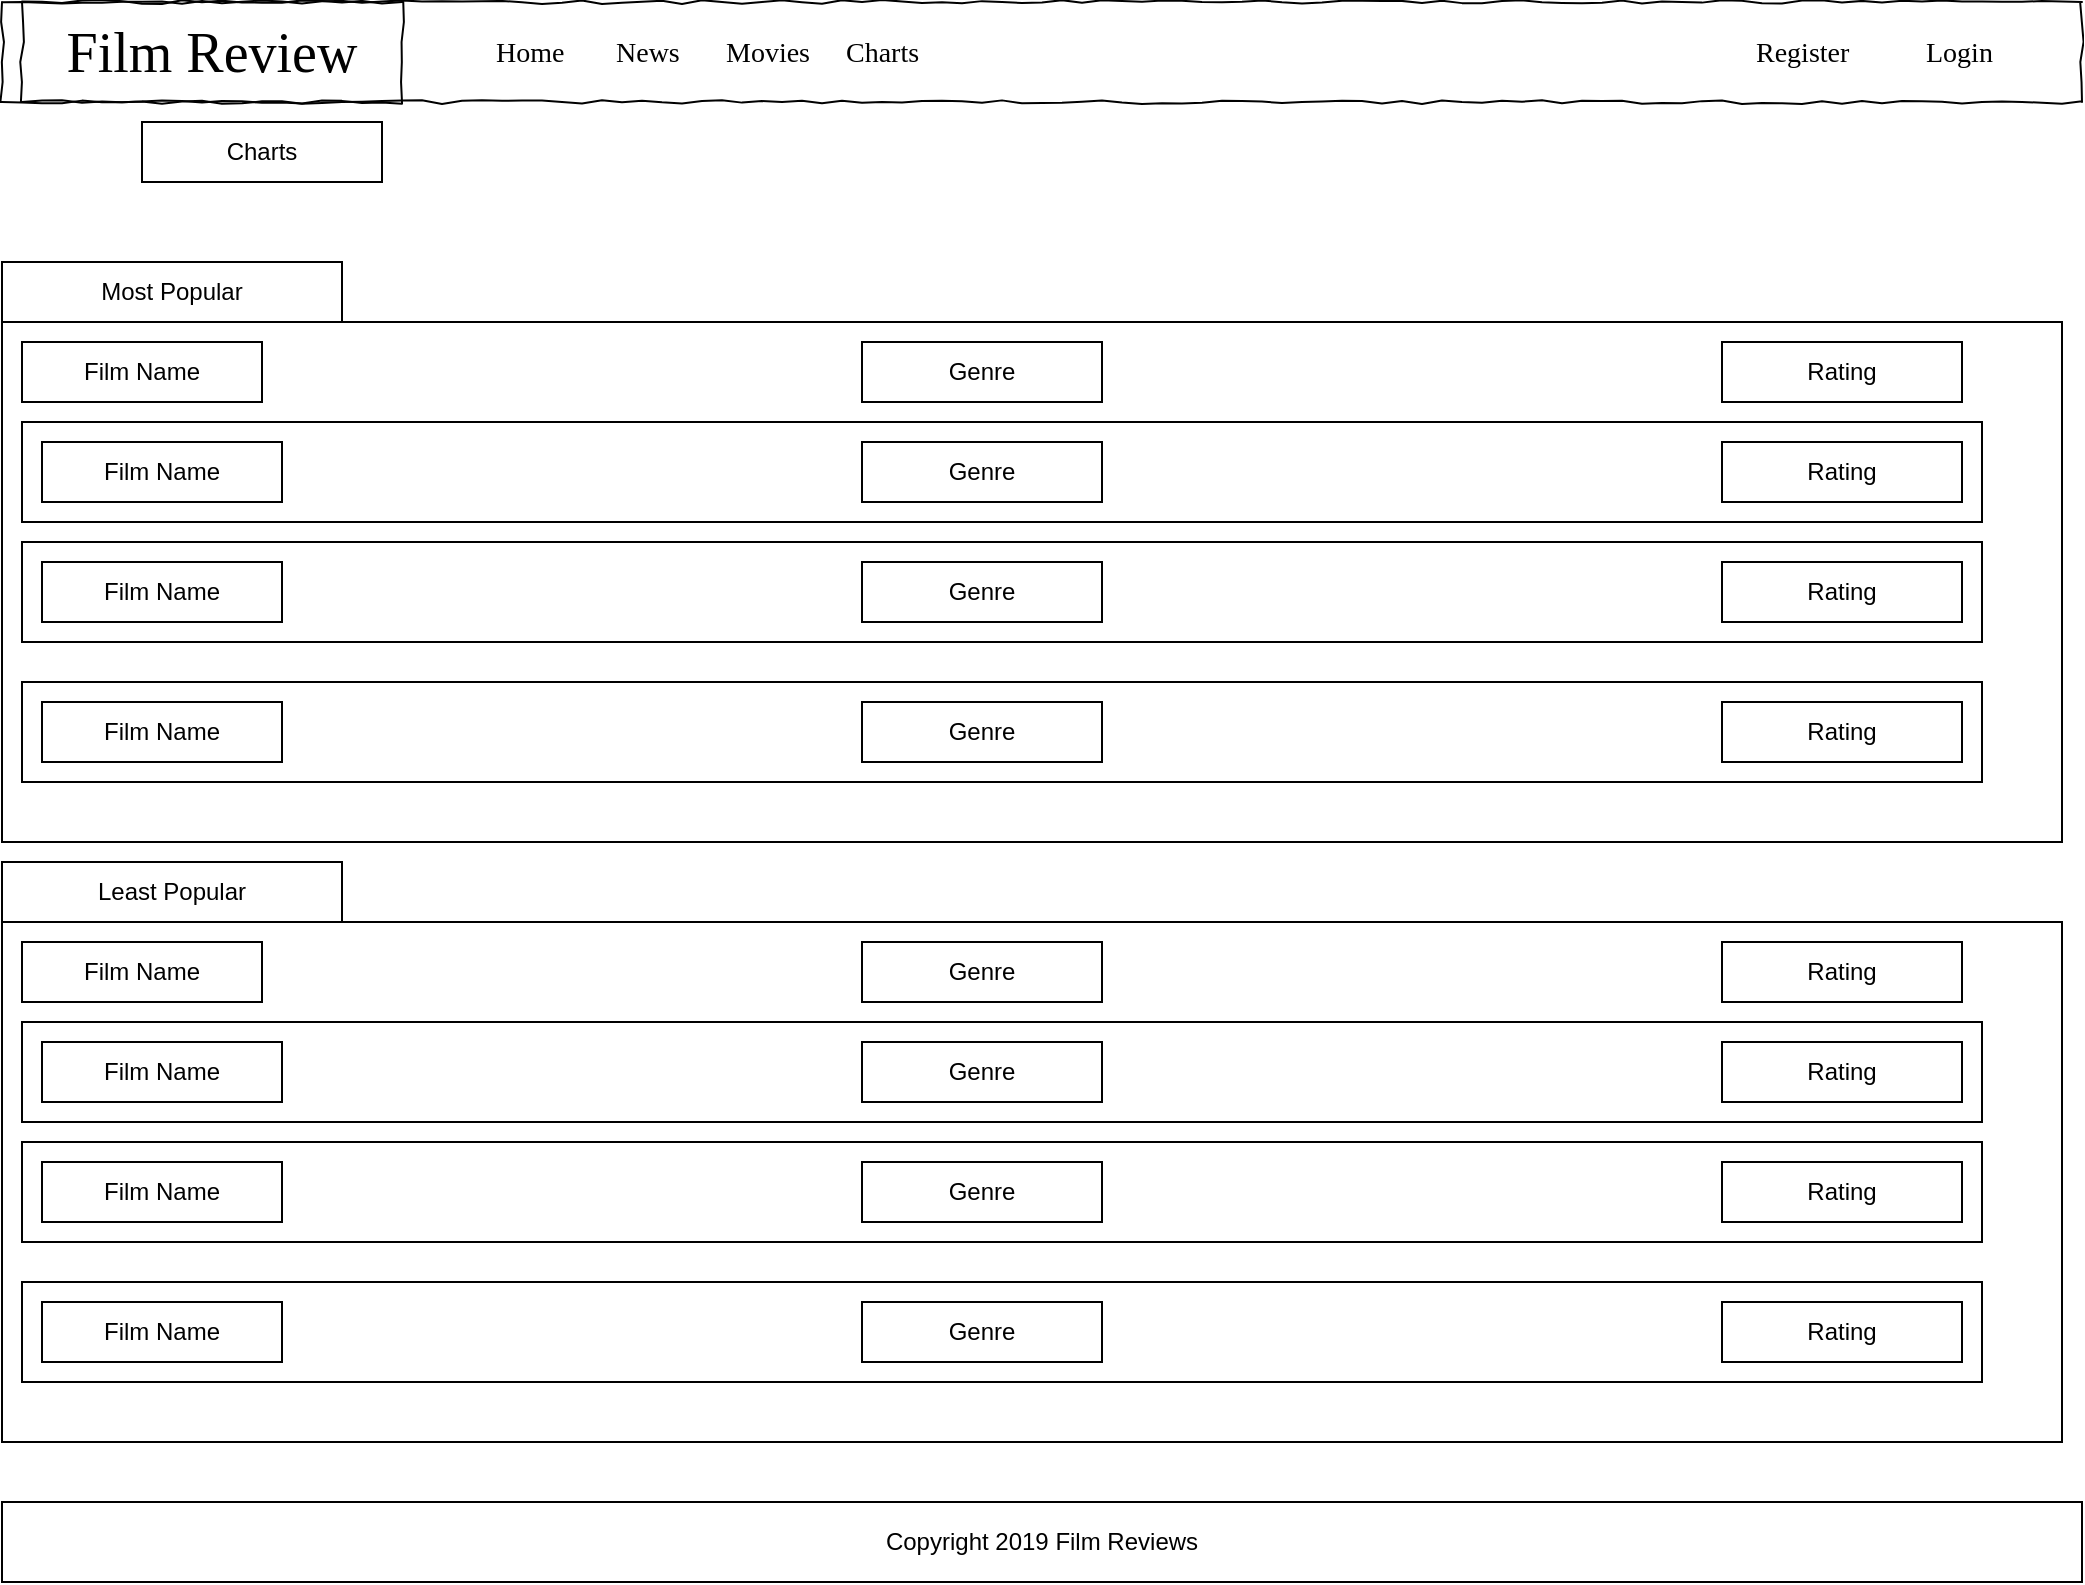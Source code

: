 <mxfile version="10.5.7" type="device"><diagram name="Page-1" id="03018318-947c-dd8e-b7a3-06fadd420f32"><mxGraphModel dx="1394" dy="715" grid="1" gridSize="10" guides="1" tooltips="1" connect="1" arrows="1" fold="1" page="1" pageScale="1" pageWidth="1100" pageHeight="850" background="#ffffff" math="0" shadow="0"><root><mxCell id="0"/><mxCell id="1" parent="0"/><mxCell id="677b7b8949515195-2" value="Film Review" style="whiteSpace=wrap;html=1;rounded=0;shadow=0;labelBackgroundColor=none;strokeColor=#000000;strokeWidth=1;fillColor=#ffffff;fontFamily=Verdana;fontSize=28;fontColor=#000000;align=center;comic=1;" parent="1" vertex="1"><mxGeometry x="50" y="50" width="190" height="50" as="geometry"/></mxCell><mxCell id="677b7b8949515195-10" value="" style="whiteSpace=wrap;html=1;rounded=0;shadow=0;labelBackgroundColor=none;strokeColor=#000000;strokeWidth=1;fillColor=none;fontFamily=Verdana;fontSize=12;fontColor=#000000;align=center;comic=1;" parent="1" vertex="1"><mxGeometry x="40" y="50" width="1040" height="50" as="geometry"/></mxCell><mxCell id="677b7b8949515195-11" value="Home" style="text;html=1;points=[];align=left;verticalAlign=top;spacingTop=-4;fontSize=14;fontFamily=Verdana;fontColor=#000000;" parent="1" vertex="1"><mxGeometry x="285" y="65" width="60" height="20" as="geometry"/></mxCell><mxCell id="677b7b8949515195-12" value="News" style="text;html=1;points=[];align=left;verticalAlign=top;spacingTop=-4;fontSize=14;fontFamily=Verdana;fontColor=#000000;" parent="1" vertex="1"><mxGeometry x="345" y="65" width="60" height="20" as="geometry"/></mxCell><mxCell id="677b7b8949515195-13" value="Movies" style="text;html=1;points=[];align=left;verticalAlign=top;spacingTop=-4;fontSize=14;fontFamily=Verdana;fontColor=#000000;" parent="1" vertex="1"><mxGeometry x="400" y="65" width="60" height="20" as="geometry"/></mxCell><mxCell id="Na56FfEJawfqFOZoNTRj-1" value="Charts" style="text;html=1;points=[];align=left;verticalAlign=top;spacingTop=-4;fontSize=14;fontFamily=Verdana;fontColor=#000000;" parent="1" vertex="1"><mxGeometry x="460" y="65" width="60" height="20" as="geometry"/></mxCell><mxCell id="Na56FfEJawfqFOZoNTRj-4" value="Register&lt;br&gt;&lt;br&gt;" style="text;html=1;points=[];align=left;verticalAlign=top;spacingTop=-4;fontSize=14;fontFamily=Verdana;fontColor=#000000;" parent="1" vertex="1"><mxGeometry x="915" y="65" width="60" height="20" as="geometry"/></mxCell><mxCell id="Na56FfEJawfqFOZoNTRj-5" value="Login&lt;br&gt;&lt;br&gt;" style="text;html=1;points=[];align=left;verticalAlign=top;spacingTop=-4;fontSize=14;fontFamily=Verdana;fontColor=#000000;" parent="1" vertex="1"><mxGeometry x="1000" y="65" width="60" height="20" as="geometry"/></mxCell><mxCell id="Na56FfEJawfqFOZoNTRj-7" value="Charts" style="rounded=0;whiteSpace=wrap;html=1;" parent="1" vertex="1"><mxGeometry x="110" y="110" width="120" height="30" as="geometry"/></mxCell><mxCell id="Na56FfEJawfqFOZoNTRj-30" value="&lt;div style=&quot;text-align: left&quot;&gt;&lt;span&gt;Copyright 2019 Film Reviews&lt;/span&gt;&lt;/div&gt;" style="rounded=0;whiteSpace=wrap;html=1;" parent="1" vertex="1"><mxGeometry x="40" y="800" width="1040" height="40" as="geometry"/></mxCell><mxCell id="EIZ0qDU5169s431AW9-a-32" value="Most Popular" style="rounded=0;whiteSpace=wrap;html=1;" vertex="1" parent="1"><mxGeometry x="40" y="180" width="170" height="30" as="geometry"/></mxCell><mxCell id="EIZ0qDU5169s431AW9-a-34" value="" style="rounded=0;whiteSpace=wrap;html=1;" vertex="1" parent="1"><mxGeometry x="40" y="210" width="1030" height="260" as="geometry"/></mxCell><mxCell id="EIZ0qDU5169s431AW9-a-35" value="Film Name" style="rounded=0;whiteSpace=wrap;html=1;" vertex="1" parent="1"><mxGeometry x="50" y="220" width="120" height="30" as="geometry"/></mxCell><mxCell id="EIZ0qDU5169s431AW9-a-36" value="Genre&lt;br&gt;" style="rounded=0;whiteSpace=wrap;html=1;" vertex="1" parent="1"><mxGeometry x="470" y="220" width="120" height="30" as="geometry"/></mxCell><mxCell id="EIZ0qDU5169s431AW9-a-37" value="Rating&lt;br&gt;" style="rounded=0;whiteSpace=wrap;html=1;" vertex="1" parent="1"><mxGeometry x="900" y="220" width="120" height="30" as="geometry"/></mxCell><mxCell id="EIZ0qDU5169s431AW9-a-38" value="" style="rounded=0;whiteSpace=wrap;html=1;" vertex="1" parent="1"><mxGeometry x="50" y="260" width="980" height="50" as="geometry"/></mxCell><mxCell id="EIZ0qDU5169s431AW9-a-39" value="Film Name" style="rounded=0;whiteSpace=wrap;html=1;" vertex="1" parent="1"><mxGeometry x="60" y="270" width="120" height="30" as="geometry"/></mxCell><mxCell id="EIZ0qDU5169s431AW9-a-40" value="Genre&lt;br&gt;" style="rounded=0;whiteSpace=wrap;html=1;" vertex="1" parent="1"><mxGeometry x="470" y="270" width="120" height="30" as="geometry"/></mxCell><mxCell id="EIZ0qDU5169s431AW9-a-41" value="Rating&lt;br&gt;" style="rounded=0;whiteSpace=wrap;html=1;" vertex="1" parent="1"><mxGeometry x="900" y="270" width="120" height="30" as="geometry"/></mxCell><mxCell id="EIZ0qDU5169s431AW9-a-42" value="" style="rounded=0;whiteSpace=wrap;html=1;" vertex="1" parent="1"><mxGeometry x="50" y="320" width="980" height="50" as="geometry"/></mxCell><mxCell id="EIZ0qDU5169s431AW9-a-43" value="Film Name" style="rounded=0;whiteSpace=wrap;html=1;" vertex="1" parent="1"><mxGeometry x="60" y="330" width="120" height="30" as="geometry"/></mxCell><mxCell id="EIZ0qDU5169s431AW9-a-44" value="Genre&lt;br&gt;" style="rounded=0;whiteSpace=wrap;html=1;" vertex="1" parent="1"><mxGeometry x="470" y="330" width="120" height="30" as="geometry"/></mxCell><mxCell id="EIZ0qDU5169s431AW9-a-45" value="Rating&lt;br&gt;" style="rounded=0;whiteSpace=wrap;html=1;" vertex="1" parent="1"><mxGeometry x="900" y="330" width="120" height="30" as="geometry"/></mxCell><mxCell id="EIZ0qDU5169s431AW9-a-46" value="" style="rounded=0;whiteSpace=wrap;html=1;" vertex="1" parent="1"><mxGeometry x="50" y="390" width="980" height="50" as="geometry"/></mxCell><mxCell id="EIZ0qDU5169s431AW9-a-47" value="Film Name" style="rounded=0;whiteSpace=wrap;html=1;" vertex="1" parent="1"><mxGeometry x="60" y="400" width="120" height="30" as="geometry"/></mxCell><mxCell id="EIZ0qDU5169s431AW9-a-48" value="Genre&lt;br&gt;" style="rounded=0;whiteSpace=wrap;html=1;" vertex="1" parent="1"><mxGeometry x="470" y="400" width="120" height="30" as="geometry"/></mxCell><mxCell id="EIZ0qDU5169s431AW9-a-49" value="Rating&lt;br&gt;" style="rounded=0;whiteSpace=wrap;html=1;" vertex="1" parent="1"><mxGeometry x="900" y="400" width="120" height="30" as="geometry"/></mxCell><mxCell id="EIZ0qDU5169s431AW9-a-66" value="Least Popular" style="rounded=0;whiteSpace=wrap;html=1;" vertex="1" parent="1"><mxGeometry x="40" y="480" width="170" height="30" as="geometry"/></mxCell><mxCell id="EIZ0qDU5169s431AW9-a-67" value="" style="rounded=0;whiteSpace=wrap;html=1;" vertex="1" parent="1"><mxGeometry x="40" y="510" width="1030" height="260" as="geometry"/></mxCell><mxCell id="EIZ0qDU5169s431AW9-a-68" value="Film Name" style="rounded=0;whiteSpace=wrap;html=1;" vertex="1" parent="1"><mxGeometry x="50" y="520" width="120" height="30" as="geometry"/></mxCell><mxCell id="EIZ0qDU5169s431AW9-a-69" value="Genre&lt;br&gt;" style="rounded=0;whiteSpace=wrap;html=1;" vertex="1" parent="1"><mxGeometry x="470" y="520" width="120" height="30" as="geometry"/></mxCell><mxCell id="EIZ0qDU5169s431AW9-a-70" value="Rating&lt;br&gt;" style="rounded=0;whiteSpace=wrap;html=1;" vertex="1" parent="1"><mxGeometry x="900" y="520" width="120" height="30" as="geometry"/></mxCell><mxCell id="EIZ0qDU5169s431AW9-a-71" value="" style="rounded=0;whiteSpace=wrap;html=1;" vertex="1" parent="1"><mxGeometry x="50" y="560" width="980" height="50" as="geometry"/></mxCell><mxCell id="EIZ0qDU5169s431AW9-a-72" value="Film Name" style="rounded=0;whiteSpace=wrap;html=1;" vertex="1" parent="1"><mxGeometry x="60" y="570" width="120" height="30" as="geometry"/></mxCell><mxCell id="EIZ0qDU5169s431AW9-a-73" value="Genre&lt;br&gt;" style="rounded=0;whiteSpace=wrap;html=1;" vertex="1" parent="1"><mxGeometry x="470" y="570" width="120" height="30" as="geometry"/></mxCell><mxCell id="EIZ0qDU5169s431AW9-a-74" value="Rating&lt;br&gt;" style="rounded=0;whiteSpace=wrap;html=1;" vertex="1" parent="1"><mxGeometry x="900" y="570" width="120" height="30" as="geometry"/></mxCell><mxCell id="EIZ0qDU5169s431AW9-a-75" value="" style="rounded=0;whiteSpace=wrap;html=1;" vertex="1" parent="1"><mxGeometry x="50" y="620" width="980" height="50" as="geometry"/></mxCell><mxCell id="EIZ0qDU5169s431AW9-a-76" value="Film Name" style="rounded=0;whiteSpace=wrap;html=1;" vertex="1" parent="1"><mxGeometry x="60" y="630" width="120" height="30" as="geometry"/></mxCell><mxCell id="EIZ0qDU5169s431AW9-a-77" value="Genre&lt;br&gt;" style="rounded=0;whiteSpace=wrap;html=1;" vertex="1" parent="1"><mxGeometry x="470" y="630" width="120" height="30" as="geometry"/></mxCell><mxCell id="EIZ0qDU5169s431AW9-a-78" value="Rating&lt;br&gt;" style="rounded=0;whiteSpace=wrap;html=1;" vertex="1" parent="1"><mxGeometry x="900" y="630" width="120" height="30" as="geometry"/></mxCell><mxCell id="EIZ0qDU5169s431AW9-a-79" value="" style="rounded=0;whiteSpace=wrap;html=1;" vertex="1" parent="1"><mxGeometry x="50" y="690" width="980" height="50" as="geometry"/></mxCell><mxCell id="EIZ0qDU5169s431AW9-a-80" value="Film Name" style="rounded=0;whiteSpace=wrap;html=1;" vertex="1" parent="1"><mxGeometry x="60" y="700" width="120" height="30" as="geometry"/></mxCell><mxCell id="EIZ0qDU5169s431AW9-a-81" value="Genre&lt;br&gt;" style="rounded=0;whiteSpace=wrap;html=1;" vertex="1" parent="1"><mxGeometry x="470" y="700" width="120" height="30" as="geometry"/></mxCell><mxCell id="EIZ0qDU5169s431AW9-a-82" value="Rating&lt;br&gt;" style="rounded=0;whiteSpace=wrap;html=1;" vertex="1" parent="1"><mxGeometry x="900" y="700" width="120" height="30" as="geometry"/></mxCell></root></mxGraphModel></diagram></mxfile>